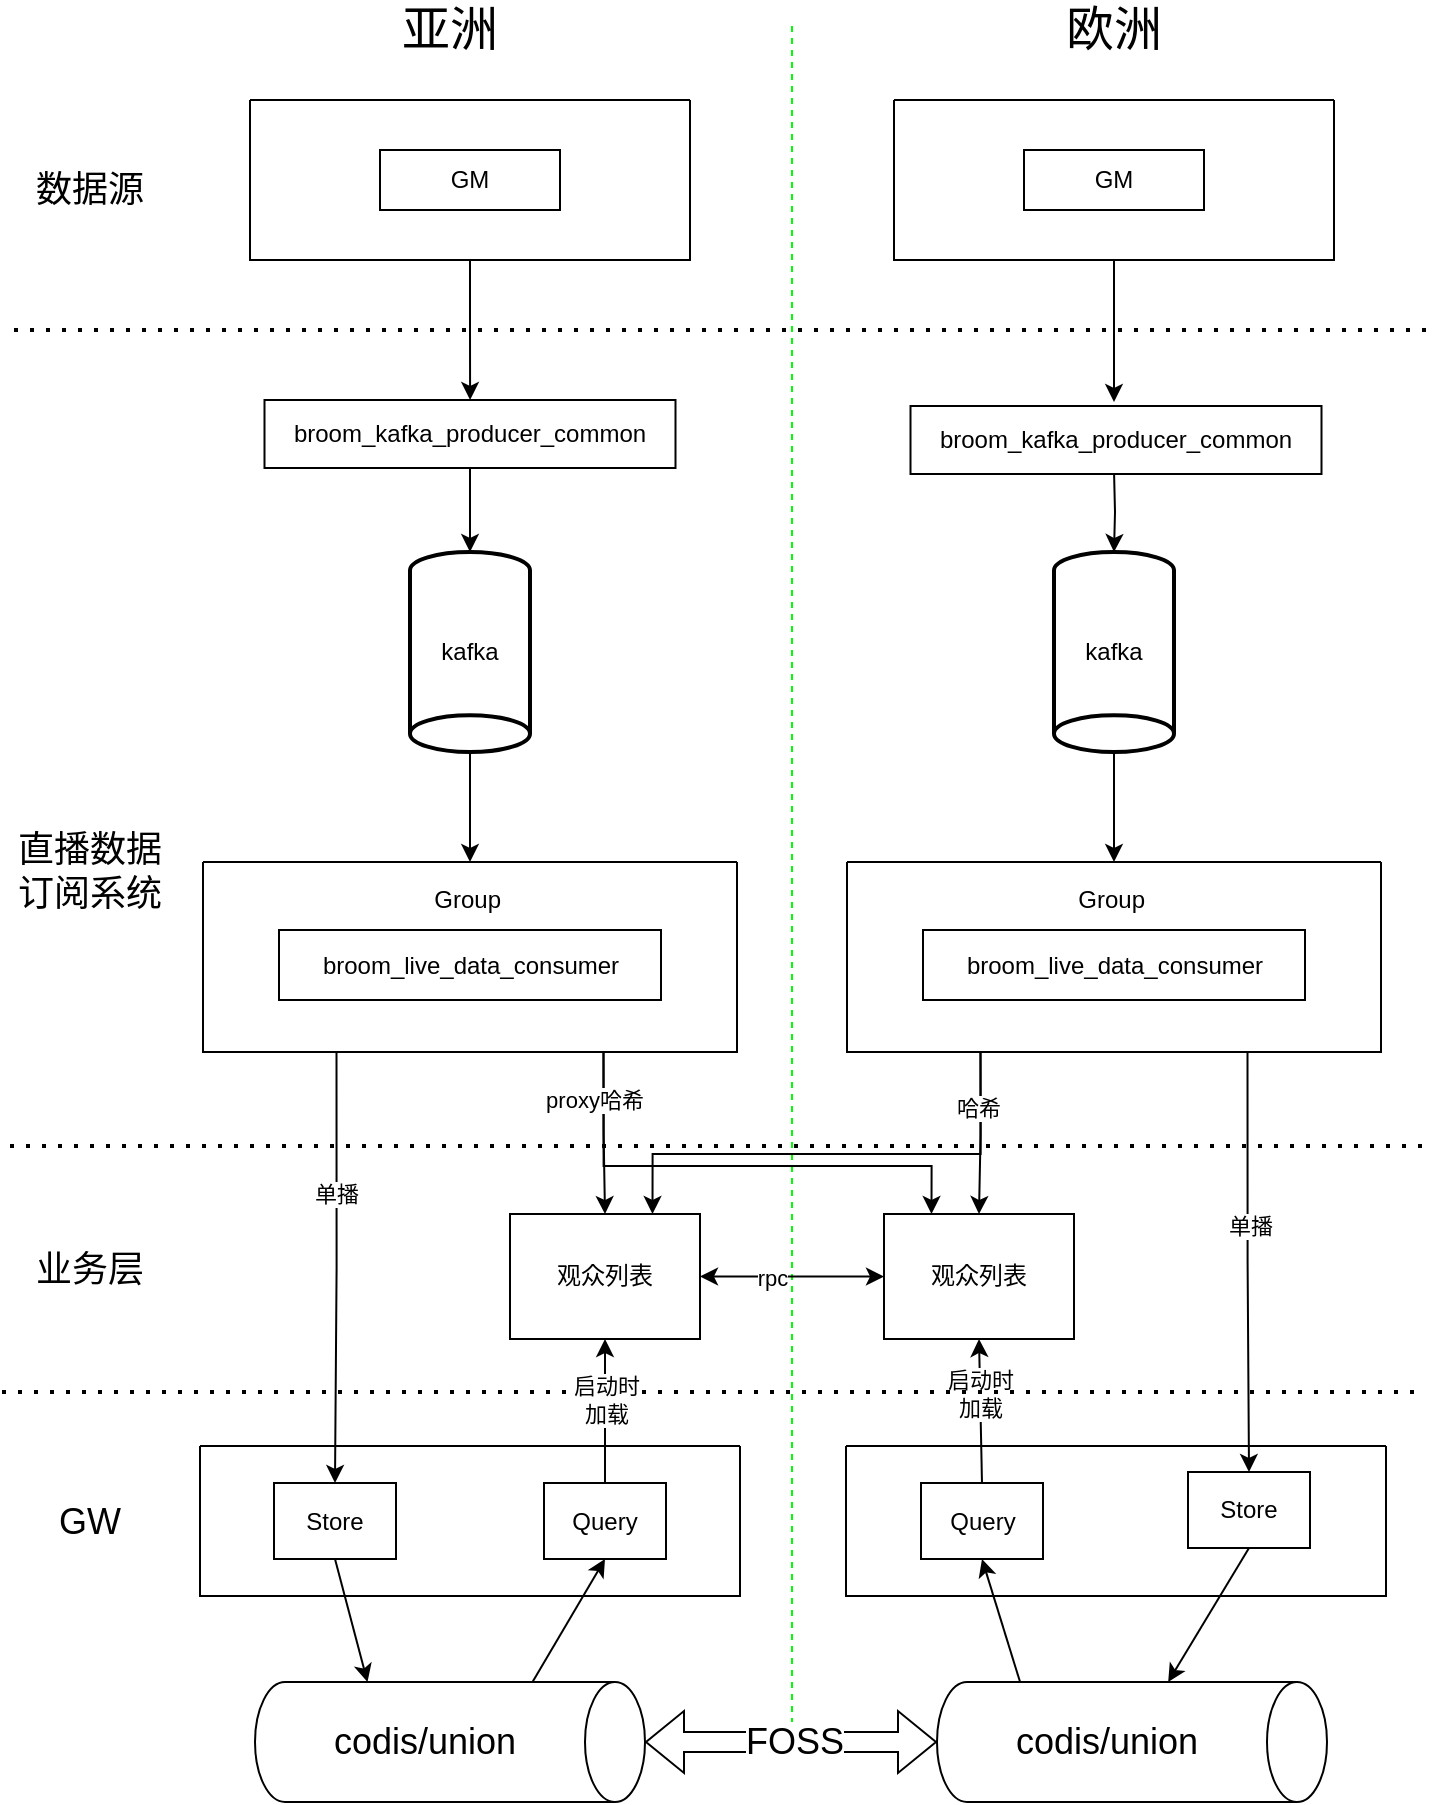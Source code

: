 <mxfile version="16.6.4" type="github">
  <diagram id="gsZYS-V4wySIiN6geGYU" name="Page-1">
    <mxGraphModel dx="1422" dy="771" grid="0" gridSize="10" guides="1" tooltips="1" connect="1" arrows="1" fold="1" page="1" pageScale="1" pageWidth="827" pageHeight="1169" math="0" shadow="0">
      <root>
        <mxCell id="0" />
        <mxCell id="1" parent="0" />
        <mxCell id="m6_ld3KDYOjiRSKoo81R-40" style="edgeStyle=orthogonalEdgeStyle;rounded=0;orthogonalLoop=1;jettySize=auto;html=1;exitX=0.5;exitY=1;exitDx=0;exitDy=0;" parent="1" source="m6_ld3KDYOjiRSKoo81R-1" target="aTzzNSq5OnIPz9EDc39E-1" edge="1">
          <mxGeometry relative="1" as="geometry">
            <mxPoint x="290" y="225" as="targetPoint" />
          </mxGeometry>
        </mxCell>
        <mxCell id="m6_ld3KDYOjiRSKoo81R-1" value="" style="swimlane;startSize=0;" parent="1" vertex="1">
          <mxGeometry x="180" y="100" width="220" height="80" as="geometry" />
        </mxCell>
        <mxCell id="m6_ld3KDYOjiRSKoo81R-2" value="GM" style="rounded=0;whiteSpace=wrap;html=1;" parent="m6_ld3KDYOjiRSKoo81R-1" vertex="1">
          <mxGeometry x="65" y="25" width="90" height="30" as="geometry" />
        </mxCell>
        <mxCell id="aTzzNSq5OnIPz9EDc39E-10" style="edgeStyle=orthogonalEdgeStyle;rounded=0;orthogonalLoop=1;jettySize=auto;html=1;exitX=1;exitY=0.5;exitDx=0;exitDy=0;exitPerimeter=0;" parent="1" source="m6_ld3KDYOjiRSKoo81R-11" target="aTzzNSq5OnIPz9EDc39E-6" edge="1">
          <mxGeometry relative="1" as="geometry" />
        </mxCell>
        <mxCell id="m6_ld3KDYOjiRSKoo81R-11" value="kafka" style="strokeWidth=2;html=1;shape=mxgraph.flowchart.direct_data;whiteSpace=wrap;direction=south;" parent="1" vertex="1">
          <mxGeometry x="260" y="326" width="60" height="100" as="geometry" />
        </mxCell>
        <mxCell id="m6_ld3KDYOjiRSKoo81R-21" value="" style="endArrow=none;dashed=1;html=1;dashPattern=1 3;strokeWidth=2;rounded=0;" parent="1" edge="1">
          <mxGeometry width="50" height="50" relative="1" as="geometry">
            <mxPoint x="62" y="215" as="sourcePoint" />
            <mxPoint x="772" y="215" as="targetPoint" />
          </mxGeometry>
        </mxCell>
        <mxCell id="m6_ld3KDYOjiRSKoo81R-34" value="" style="endArrow=none;dashed=1;html=1;dashPattern=1 3;strokeWidth=2;rounded=0;" parent="1" edge="1">
          <mxGeometry width="50" height="50" relative="1" as="geometry">
            <mxPoint x="60" y="623" as="sourcePoint" />
            <mxPoint x="770" y="623" as="targetPoint" />
          </mxGeometry>
        </mxCell>
        <mxCell id="m6_ld3KDYOjiRSKoo81R-42" value="&lt;font style=&quot;font-size: 18px&quot;&gt;数据源&lt;/font&gt;" style="text;html=1;strokeColor=none;fillColor=none;align=center;verticalAlign=middle;whiteSpace=wrap;rounded=0;" parent="1" vertex="1">
          <mxGeometry x="70" y="130" width="60" height="30" as="geometry" />
        </mxCell>
        <mxCell id="m6_ld3KDYOjiRSKoo81R-44" value="&lt;span style=&quot;font-size: 18px&quot;&gt;直播数据订阅系统&lt;/span&gt;" style="text;html=1;strokeColor=none;fillColor=none;align=center;verticalAlign=middle;whiteSpace=wrap;rounded=0;" parent="1" vertex="1">
          <mxGeometry x="60" y="470" width="80" height="32" as="geometry" />
        </mxCell>
        <mxCell id="m6_ld3KDYOjiRSKoo81R-45" value="&lt;font style=&quot;font-size: 18px&quot;&gt;业务层&lt;br&gt;&lt;/font&gt;" style="text;html=1;strokeColor=none;fillColor=none;align=center;verticalAlign=middle;whiteSpace=wrap;rounded=0;" parent="1" vertex="1">
          <mxGeometry x="60" y="668.5" width="80" height="32" as="geometry" />
        </mxCell>
        <mxCell id="m6_ld3KDYOjiRSKoo81R-47" value="" style="endArrow=none;dashed=1;html=1;rounded=0;fontSize=18;strokeColor=#00FF00;" parent="1" edge="1">
          <mxGeometry width="50" height="50" relative="1" as="geometry">
            <mxPoint x="451" y="930" as="sourcePoint" />
            <mxPoint x="451" y="60" as="targetPoint" />
          </mxGeometry>
        </mxCell>
        <mxCell id="aTzzNSq5OnIPz9EDc39E-14" style="edgeStyle=orthogonalEdgeStyle;rounded=0;orthogonalLoop=1;jettySize=auto;html=1;exitX=1;exitY=0.5;exitDx=0;exitDy=0;exitPerimeter=0;entryX=0.5;entryY=0;entryDx=0;entryDy=0;" parent="1" source="m6_ld3KDYOjiRSKoo81R-54" target="aTzzNSq5OnIPz9EDc39E-11" edge="1">
          <mxGeometry relative="1" as="geometry" />
        </mxCell>
        <mxCell id="m6_ld3KDYOjiRSKoo81R-54" value="kafka" style="strokeWidth=2;html=1;shape=mxgraph.flowchart.direct_data;whiteSpace=wrap;direction=south;" parent="1" vertex="1">
          <mxGeometry x="582" y="326" width="60" height="100" as="geometry" />
        </mxCell>
        <mxCell id="m6_ld3KDYOjiRSKoo81R-66" style="edgeStyle=orthogonalEdgeStyle;rounded=0;orthogonalLoop=1;jettySize=auto;html=1;exitX=0.5;exitY=1;exitDx=0;exitDy=0;entryX=0.5;entryY=0;entryDx=0;entryDy=0;" parent="1" source="m6_ld3KDYOjiRSKoo81R-67" edge="1">
          <mxGeometry relative="1" as="geometry">
            <mxPoint x="612" y="251" as="targetPoint" />
          </mxGeometry>
        </mxCell>
        <mxCell id="m6_ld3KDYOjiRSKoo81R-67" value="" style="swimlane;startSize=0;" parent="1" vertex="1">
          <mxGeometry x="502" y="100" width="220" height="80" as="geometry" />
        </mxCell>
        <mxCell id="m6_ld3KDYOjiRSKoo81R-68" value="GM" style="rounded=0;whiteSpace=wrap;html=1;" parent="m6_ld3KDYOjiRSKoo81R-67" vertex="1">
          <mxGeometry x="65" y="25" width="90" height="30" as="geometry" />
        </mxCell>
        <mxCell id="m6_ld3KDYOjiRSKoo81R-73" value="&lt;font style=&quot;font-size: 24px&quot;&gt;亚洲&lt;/font&gt;" style="text;html=1;strokeColor=none;fillColor=none;align=center;verticalAlign=middle;whiteSpace=wrap;rounded=0;fontSize=18;" parent="1" vertex="1">
          <mxGeometry x="250" y="50" width="60" height="30" as="geometry" />
        </mxCell>
        <mxCell id="m6_ld3KDYOjiRSKoo81R-74" value="&lt;font style=&quot;font-size: 24px&quot;&gt;欧洲&lt;/font&gt;" style="text;html=1;strokeColor=none;fillColor=none;align=center;verticalAlign=middle;whiteSpace=wrap;rounded=0;fontSize=18;" parent="1" vertex="1">
          <mxGeometry x="582" y="50" width="60" height="30" as="geometry" />
        </mxCell>
        <mxCell id="m6_ld3KDYOjiRSKoo81R-81" style="edgeStyle=none;rounded=0;orthogonalLoop=1;jettySize=auto;html=1;exitX=0.5;exitY=0;exitDx=0;exitDy=0;exitPerimeter=0;fontSize=18;strokeColor=#000000;shape=flexArrow;startArrow=block;" parent="1" source="m6_ld3KDYOjiRSKoo81R-79" target="m6_ld3KDYOjiRSKoo81R-80" edge="1">
          <mxGeometry relative="1" as="geometry" />
        </mxCell>
        <mxCell id="m6_ld3KDYOjiRSKoo81R-82" value="FOSS" style="edgeLabel;html=1;align=center;verticalAlign=middle;resizable=0;points=[];fontSize=18;" parent="m6_ld3KDYOjiRSKoo81R-81" vertex="1" connectable="0">
          <mxGeometry x="0.152" y="-1" relative="1" as="geometry">
            <mxPoint x="-10" y="-1" as="offset" />
          </mxGeometry>
        </mxCell>
        <mxCell id="m6_ld3KDYOjiRSKoo81R-108" style="edgeStyle=none;rounded=0;orthogonalLoop=1;jettySize=auto;html=1;exitX=0;exitY=0;exitDx=0;exitDy=56.25;exitPerimeter=0;entryX=0.5;entryY=1;entryDx=0;entryDy=0;fontSize=18;startArrow=none;startFill=0;strokeColor=#000000;" parent="1" source="m6_ld3KDYOjiRSKoo81R-79" target="m6_ld3KDYOjiRSKoo81R-84" edge="1">
          <mxGeometry relative="1" as="geometry" />
        </mxCell>
        <mxCell id="m6_ld3KDYOjiRSKoo81R-79" value="&lt;span&gt;codis/union&lt;/span&gt;" style="shape=cylinder3;whiteSpace=wrap;html=1;boundedLbl=1;backgroundOutline=1;size=15;fontSize=18;direction=south;" parent="1" vertex="1">
          <mxGeometry x="182.5" y="891" width="195" height="60" as="geometry" />
        </mxCell>
        <mxCell id="m6_ld3KDYOjiRSKoo81R-80" value="&lt;span&gt;codis/union&lt;/span&gt;" style="shape=cylinder3;whiteSpace=wrap;html=1;boundedLbl=1;backgroundOutline=1;size=15;fontSize=18;direction=south;" parent="1" vertex="1">
          <mxGeometry x="523.5" y="891" width="195" height="60" as="geometry" />
        </mxCell>
        <mxCell id="m6_ld3KDYOjiRSKoo81R-83" value="" style="swimlane;startSize=0;" parent="1" vertex="1">
          <mxGeometry x="155" y="773" width="270" height="75" as="geometry" />
        </mxCell>
        <mxCell id="m6_ld3KDYOjiRSKoo81R-84" value="Query" style="rounded=0;whiteSpace=wrap;html=1;" parent="m6_ld3KDYOjiRSKoo81R-83" vertex="1">
          <mxGeometry x="172" y="18.5" width="61" height="38" as="geometry" />
        </mxCell>
        <mxCell id="m6_ld3KDYOjiRSKoo81R-86" value="Store" style="rounded=0;whiteSpace=wrap;html=1;" parent="m6_ld3KDYOjiRSKoo81R-83" vertex="1">
          <mxGeometry x="37" y="18.5" width="61" height="38" as="geometry" />
        </mxCell>
        <mxCell id="m6_ld3KDYOjiRSKoo81R-85" value="&lt;font style=&quot;font-size: 18px&quot;&gt;GW&lt;br&gt;&lt;/font&gt;" style="text;html=1;strokeColor=none;fillColor=none;align=center;verticalAlign=middle;whiteSpace=wrap;rounded=0;" parent="1" vertex="1">
          <mxGeometry x="60" y="794.5" width="80" height="32" as="geometry" />
        </mxCell>
        <mxCell id="m6_ld3KDYOjiRSKoo81R-87" value="" style="swimlane;startSize=0;" parent="1" vertex="1">
          <mxGeometry x="478" y="773" width="270" height="75" as="geometry" />
        </mxCell>
        <mxCell id="m6_ld3KDYOjiRSKoo81R-88" value="Query" style="rounded=0;whiteSpace=wrap;html=1;" parent="m6_ld3KDYOjiRSKoo81R-87" vertex="1">
          <mxGeometry x="37.5" y="18.5" width="61" height="38" as="geometry" />
        </mxCell>
        <mxCell id="m6_ld3KDYOjiRSKoo81R-89" value="Store" style="rounded=0;whiteSpace=wrap;html=1;" parent="m6_ld3KDYOjiRSKoo81R-87" vertex="1">
          <mxGeometry x="171" y="13" width="61" height="38" as="geometry" />
        </mxCell>
        <mxCell id="m6_ld3KDYOjiRSKoo81R-95" style="edgeStyle=none;rounded=0;orthogonalLoop=1;jettySize=auto;html=1;exitX=0.5;exitY=1;exitDx=0;exitDy=0;fontSize=18;startArrow=none;startFill=0;strokeColor=#000000;entryX=0;entryY=0;entryDx=0;entryDy=138.75;entryPerimeter=0;" parent="1" source="m6_ld3KDYOjiRSKoo81R-86" target="m6_ld3KDYOjiRSKoo81R-79" edge="1">
          <mxGeometry relative="1" as="geometry">
            <mxPoint x="341" y="889" as="targetPoint" />
          </mxGeometry>
        </mxCell>
        <mxCell id="m6_ld3KDYOjiRSKoo81R-97" style="edgeStyle=none;rounded=0;orthogonalLoop=1;jettySize=auto;html=1;entryX=0.5;entryY=1;entryDx=0;entryDy=0;fontSize=18;startArrow=none;startFill=0;strokeColor=#000000;exitX=0.5;exitY=0;exitDx=0;exitDy=0;" parent="1" source="m6_ld3KDYOjiRSKoo81R-88" target="m6_ld3KDYOjiRSKoo81R-105" edge="1">
          <mxGeometry relative="1" as="geometry">
            <mxPoint x="518" y="727" as="sourcePoint" />
          </mxGeometry>
        </mxCell>
        <mxCell id="aTzzNSq5OnIPz9EDc39E-29" value="启动时&lt;br&gt;加载" style="edgeLabel;html=1;align=center;verticalAlign=middle;resizable=0;points=[];" parent="m6_ld3KDYOjiRSKoo81R-97" vertex="1" connectable="0">
          <mxGeometry x="-0.651" y="3" relative="1" as="geometry">
            <mxPoint x="2" y="-32" as="offset" />
          </mxGeometry>
        </mxCell>
        <mxCell id="m6_ld3KDYOjiRSKoo81R-99" style="edgeStyle=none;rounded=0;orthogonalLoop=1;jettySize=auto;html=1;fontSize=18;startArrow=none;startFill=0;strokeColor=#000000;entryX=0.5;entryY=1;entryDx=0;entryDy=0;exitX=0;exitY=0.787;exitDx=0;exitDy=0;exitPerimeter=0;" parent="1" source="m6_ld3KDYOjiRSKoo81R-80" target="m6_ld3KDYOjiRSKoo81R-88" edge="1">
          <mxGeometry relative="1" as="geometry">
            <mxPoint x="513" y="861" as="sourcePoint" />
            <mxPoint x="556" y="889" as="targetPoint" />
          </mxGeometry>
        </mxCell>
        <mxCell id="m6_ld3KDYOjiRSKoo81R-100" style="edgeStyle=none;rounded=0;orthogonalLoop=1;jettySize=auto;html=1;exitX=0.5;exitY=1;exitDx=0;exitDy=0;fontSize=18;startArrow=none;startFill=0;strokeColor=#000000;" parent="1" source="m6_ld3KDYOjiRSKoo81R-89" target="m6_ld3KDYOjiRSKoo81R-80" edge="1">
          <mxGeometry relative="1" as="geometry" />
        </mxCell>
        <mxCell id="m6_ld3KDYOjiRSKoo81R-104" value="" style="endArrow=none;dashed=1;html=1;dashPattern=1 3;strokeWidth=2;rounded=0;" parent="1" edge="1">
          <mxGeometry width="50" height="50" relative="1" as="geometry">
            <mxPoint x="56" y="746" as="sourcePoint" />
            <mxPoint x="766" y="746" as="targetPoint" />
          </mxGeometry>
        </mxCell>
        <mxCell id="m6_ld3KDYOjiRSKoo81R-105" value="观众列表" style="rounded=0;whiteSpace=wrap;html=1;" parent="1" vertex="1">
          <mxGeometry x="497" y="657" width="95" height="62.5" as="geometry" />
        </mxCell>
        <mxCell id="m6_ld3KDYOjiRSKoo81R-109" style="edgeStyle=none;rounded=0;orthogonalLoop=1;jettySize=auto;html=1;exitX=0.5;exitY=0;exitDx=0;exitDy=0;entryX=0.5;entryY=1;entryDx=0;entryDy=0;fontSize=18;startArrow=none;startFill=0;strokeColor=#000000;" parent="1" source="m6_ld3KDYOjiRSKoo81R-84" target="m6_ld3KDYOjiRSKoo81R-110" edge="1">
          <mxGeometry relative="1" as="geometry">
            <mxPoint x="237.5" y="703.5" as="targetPoint" />
          </mxGeometry>
        </mxCell>
        <mxCell id="aTzzNSq5OnIPz9EDc39E-28" value="启动时&lt;br&gt;加载" style="edgeLabel;html=1;align=center;verticalAlign=middle;resizable=0;points=[];" parent="m6_ld3KDYOjiRSKoo81R-109" vertex="1" connectable="0">
          <mxGeometry x="-0.347" y="-2" relative="1" as="geometry">
            <mxPoint x="-2" y="-18" as="offset" />
          </mxGeometry>
        </mxCell>
        <mxCell id="lkviX5Y2xE-Iy3tyt4G0-3" style="edgeStyle=orthogonalEdgeStyle;rounded=0;orthogonalLoop=1;jettySize=auto;html=1;exitX=1;exitY=0.5;exitDx=0;exitDy=0;entryX=0;entryY=0.5;entryDx=0;entryDy=0;startArrow=classic;startFill=1;" edge="1" parent="1" source="m6_ld3KDYOjiRSKoo81R-110" target="m6_ld3KDYOjiRSKoo81R-105">
          <mxGeometry relative="1" as="geometry" />
        </mxCell>
        <mxCell id="lkviX5Y2xE-Iy3tyt4G0-4" value="rpc" style="edgeLabel;html=1;align=center;verticalAlign=middle;resizable=0;points=[];" vertex="1" connectable="0" parent="lkviX5Y2xE-Iy3tyt4G0-3">
          <mxGeometry x="-0.217" relative="1" as="geometry">
            <mxPoint as="offset" />
          </mxGeometry>
        </mxCell>
        <mxCell id="m6_ld3KDYOjiRSKoo81R-110" value="观众列表" style="rounded=0;whiteSpace=wrap;html=1;" parent="1" vertex="1">
          <mxGeometry x="310" y="657" width="95" height="62.5" as="geometry" />
        </mxCell>
        <mxCell id="aTzzNSq5OnIPz9EDc39E-3" style="edgeStyle=orthogonalEdgeStyle;rounded=0;orthogonalLoop=1;jettySize=auto;html=1;exitX=0.5;exitY=1;exitDx=0;exitDy=0;entryX=0;entryY=0.5;entryDx=0;entryDy=0;entryPerimeter=0;" parent="1" source="aTzzNSq5OnIPz9EDc39E-1" target="m6_ld3KDYOjiRSKoo81R-11" edge="1">
          <mxGeometry relative="1" as="geometry" />
        </mxCell>
        <mxCell id="aTzzNSq5OnIPz9EDc39E-1" value="broom_kafka_producer_common" style="rounded=0;whiteSpace=wrap;html=1;" parent="1" vertex="1">
          <mxGeometry x="187.25" y="250" width="205.5" height="34" as="geometry" />
        </mxCell>
        <mxCell id="aTzzNSq5OnIPz9EDc39E-4" style="edgeStyle=orthogonalEdgeStyle;rounded=0;orthogonalLoop=1;jettySize=auto;html=1;exitX=0.5;exitY=1;exitDx=0;exitDy=0;entryX=0;entryY=0.5;entryDx=0;entryDy=0;entryPerimeter=0;" parent="1" target="m6_ld3KDYOjiRSKoo81R-54" edge="1">
          <mxGeometry relative="1" as="geometry">
            <mxPoint x="612" y="285" as="sourcePoint" />
          </mxGeometry>
        </mxCell>
        <mxCell id="aTzzNSq5OnIPz9EDc39E-16" style="edgeStyle=orthogonalEdgeStyle;rounded=0;orthogonalLoop=1;jettySize=auto;html=1;exitX=0.25;exitY=1;exitDx=0;exitDy=0;" parent="1" source="aTzzNSq5OnIPz9EDc39E-6" target="m6_ld3KDYOjiRSKoo81R-86" edge="1">
          <mxGeometry relative="1" as="geometry" />
        </mxCell>
        <mxCell id="aTzzNSq5OnIPz9EDc39E-17" value="单播" style="edgeLabel;html=1;align=center;verticalAlign=middle;resizable=0;points=[];" parent="aTzzNSq5OnIPz9EDc39E-16" vertex="1" connectable="0">
          <mxGeometry x="-0.347" y="-1" relative="1" as="geometry">
            <mxPoint as="offset" />
          </mxGeometry>
        </mxCell>
        <mxCell id="aTzzNSq5OnIPz9EDc39E-18" style="edgeStyle=orthogonalEdgeStyle;rounded=0;orthogonalLoop=1;jettySize=auto;html=1;exitX=0.75;exitY=1;exitDx=0;exitDy=0;" parent="1" source="aTzzNSq5OnIPz9EDc39E-6" target="m6_ld3KDYOjiRSKoo81R-110" edge="1">
          <mxGeometry relative="1" as="geometry" />
        </mxCell>
        <mxCell id="aTzzNSq5OnIPz9EDc39E-22" style="edgeStyle=orthogonalEdgeStyle;rounded=0;orthogonalLoop=1;jettySize=auto;html=1;exitX=0.75;exitY=1;exitDx=0;exitDy=0;entryX=0.25;entryY=0;entryDx=0;entryDy=0;" parent="1" source="aTzzNSq5OnIPz9EDc39E-6" target="m6_ld3KDYOjiRSKoo81R-105" edge="1">
          <mxGeometry relative="1" as="geometry">
            <Array as="points">
              <mxPoint x="357" y="633" />
              <mxPoint x="521" y="633" />
            </Array>
          </mxGeometry>
        </mxCell>
        <mxCell id="aTzzNSq5OnIPz9EDc39E-26" value="proxy哈希" style="edgeLabel;html=1;align=center;verticalAlign=middle;resizable=0;points=[];" parent="aTzzNSq5OnIPz9EDc39E-22" vertex="1" connectable="0">
          <mxGeometry x="-0.46" relative="1" as="geometry">
            <mxPoint x="-14" y="-33" as="offset" />
          </mxGeometry>
        </mxCell>
        <mxCell id="aTzzNSq5OnIPz9EDc39E-6" value="" style="swimlane;startSize=0;" parent="1" vertex="1">
          <mxGeometry x="156.5" y="481" width="267" height="95" as="geometry" />
        </mxCell>
        <mxCell id="aTzzNSq5OnIPz9EDc39E-7" value="broom_live_data_consumer" style="rounded=0;whiteSpace=wrap;html=1;" parent="aTzzNSq5OnIPz9EDc39E-6" vertex="1">
          <mxGeometry x="38" y="34" width="191" height="35" as="geometry" />
        </mxCell>
        <mxCell id="aTzzNSq5OnIPz9EDc39E-8" value="Group&amp;nbsp;" style="text;html=1;align=center;verticalAlign=middle;resizable=0;points=[];autosize=1;strokeColor=none;fillColor=none;" parent="aTzzNSq5OnIPz9EDc39E-6" vertex="1">
          <mxGeometry x="110" y="10" width="47" height="18" as="geometry" />
        </mxCell>
        <mxCell id="aTzzNSq5OnIPz9EDc39E-21" style="edgeStyle=orthogonalEdgeStyle;rounded=0;orthogonalLoop=1;jettySize=auto;html=1;exitX=0.25;exitY=1;exitDx=0;exitDy=0;entryX=0.5;entryY=0;entryDx=0;entryDy=0;" parent="1" source="aTzzNSq5OnIPz9EDc39E-11" target="m6_ld3KDYOjiRSKoo81R-105" edge="1">
          <mxGeometry relative="1" as="geometry" />
        </mxCell>
        <mxCell id="aTzzNSq5OnIPz9EDc39E-23" style="edgeStyle=orthogonalEdgeStyle;rounded=0;orthogonalLoop=1;jettySize=auto;html=1;exitX=0.25;exitY=1;exitDx=0;exitDy=0;entryX=0.75;entryY=0;entryDx=0;entryDy=0;" parent="1" source="aTzzNSq5OnIPz9EDc39E-11" target="m6_ld3KDYOjiRSKoo81R-110" edge="1">
          <mxGeometry relative="1" as="geometry">
            <Array as="points">
              <mxPoint x="545" y="627" />
              <mxPoint x="381" y="627" />
            </Array>
          </mxGeometry>
        </mxCell>
        <mxCell id="aTzzNSq5OnIPz9EDc39E-27" value="哈希" style="edgeLabel;html=1;align=center;verticalAlign=middle;resizable=0;points=[];" parent="aTzzNSq5OnIPz9EDc39E-23" vertex="1" connectable="0">
          <mxGeometry x="-0.426" y="1" relative="1" as="geometry">
            <mxPoint x="18" y="-24" as="offset" />
          </mxGeometry>
        </mxCell>
        <mxCell id="aTzzNSq5OnIPz9EDc39E-24" style="edgeStyle=orthogonalEdgeStyle;rounded=0;orthogonalLoop=1;jettySize=auto;html=1;exitX=0.75;exitY=1;exitDx=0;exitDy=0;entryX=0.5;entryY=0;entryDx=0;entryDy=0;" parent="1" source="aTzzNSq5OnIPz9EDc39E-11" target="m6_ld3KDYOjiRSKoo81R-89" edge="1">
          <mxGeometry relative="1" as="geometry" />
        </mxCell>
        <mxCell id="aTzzNSq5OnIPz9EDc39E-25" value="单播" style="edgeLabel;html=1;align=center;verticalAlign=middle;resizable=0;points=[];" parent="aTzzNSq5OnIPz9EDc39E-24" vertex="1" connectable="0">
          <mxGeometry x="-0.397" relative="1" as="geometry">
            <mxPoint x="1" y="23" as="offset" />
          </mxGeometry>
        </mxCell>
        <mxCell id="aTzzNSq5OnIPz9EDc39E-11" value="" style="swimlane;startSize=0;" parent="1" vertex="1">
          <mxGeometry x="478.5" y="481" width="267" height="95" as="geometry" />
        </mxCell>
        <mxCell id="aTzzNSq5OnIPz9EDc39E-12" value="broom_live_data_consumer" style="rounded=0;whiteSpace=wrap;html=1;" parent="aTzzNSq5OnIPz9EDc39E-11" vertex="1">
          <mxGeometry x="38" y="34" width="191" height="35" as="geometry" />
        </mxCell>
        <mxCell id="aTzzNSq5OnIPz9EDc39E-13" value="Group&amp;nbsp;" style="text;html=1;align=center;verticalAlign=middle;resizable=0;points=[];autosize=1;strokeColor=none;fillColor=none;" parent="aTzzNSq5OnIPz9EDc39E-11" vertex="1">
          <mxGeometry x="110" y="10" width="47" height="18" as="geometry" />
        </mxCell>
        <mxCell id="lkviX5Y2xE-Iy3tyt4G0-5" value="broom_kafka_producer_common" style="rounded=0;whiteSpace=wrap;html=1;" vertex="1" parent="1">
          <mxGeometry x="510.25" y="253" width="205.5" height="34" as="geometry" />
        </mxCell>
      </root>
    </mxGraphModel>
  </diagram>
</mxfile>
